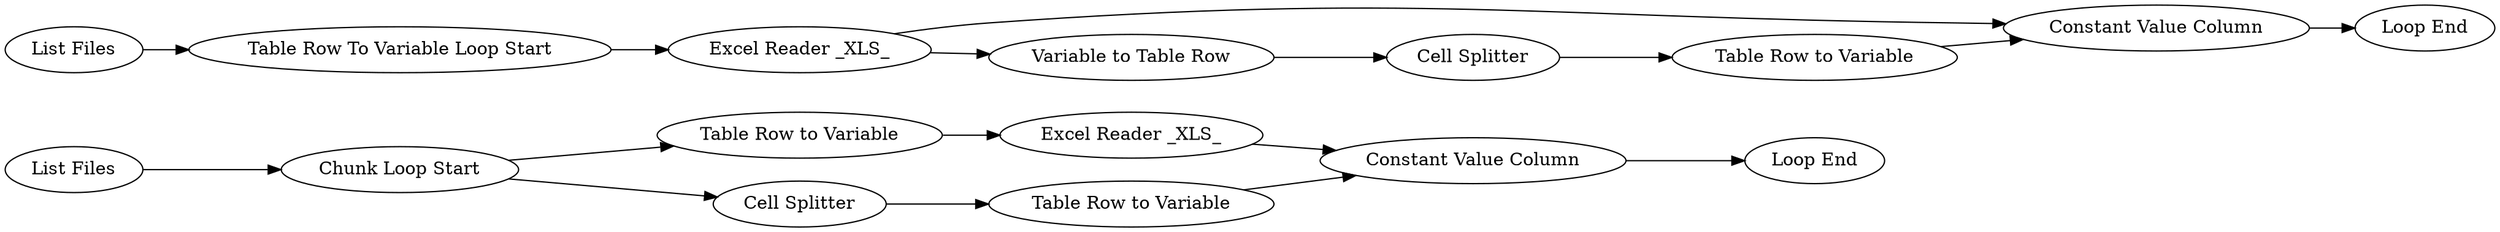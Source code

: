 digraph {
	6 -> 8
	16 -> 11
	4 -> 3
	1 -> 2
	13 -> 14
	10 -> 16
	9 -> 13
	14 -> 11
	5 -> 7
	14 -> 15
	11 -> 12
	15 -> 10
	2 -> 5
	7 -> 6
	2 -> 4
	3 -> 6
	5 [label="Cell Splitter"]
	16 [label="Table Row to Variable"]
	14 [label="Excel Reader _XLS_"]
	13 [label="Table Row To Variable Loop Start"]
	1 [label="List Files"]
	7 [label="Table Row to Variable"]
	9 [label="List Files"]
	11 [label="Constant Value Column"]
	4 [label="Table Row to Variable"]
	6 [label="Constant Value Column"]
	8 [label="Loop End"]
	15 [label="Variable to Table Row"]
	12 [label="Loop End"]
	3 [label="Excel Reader _XLS_"]
	2 [label="Chunk Loop Start"]
	10 [label="Cell Splitter"]
	rankdir=LR
}
